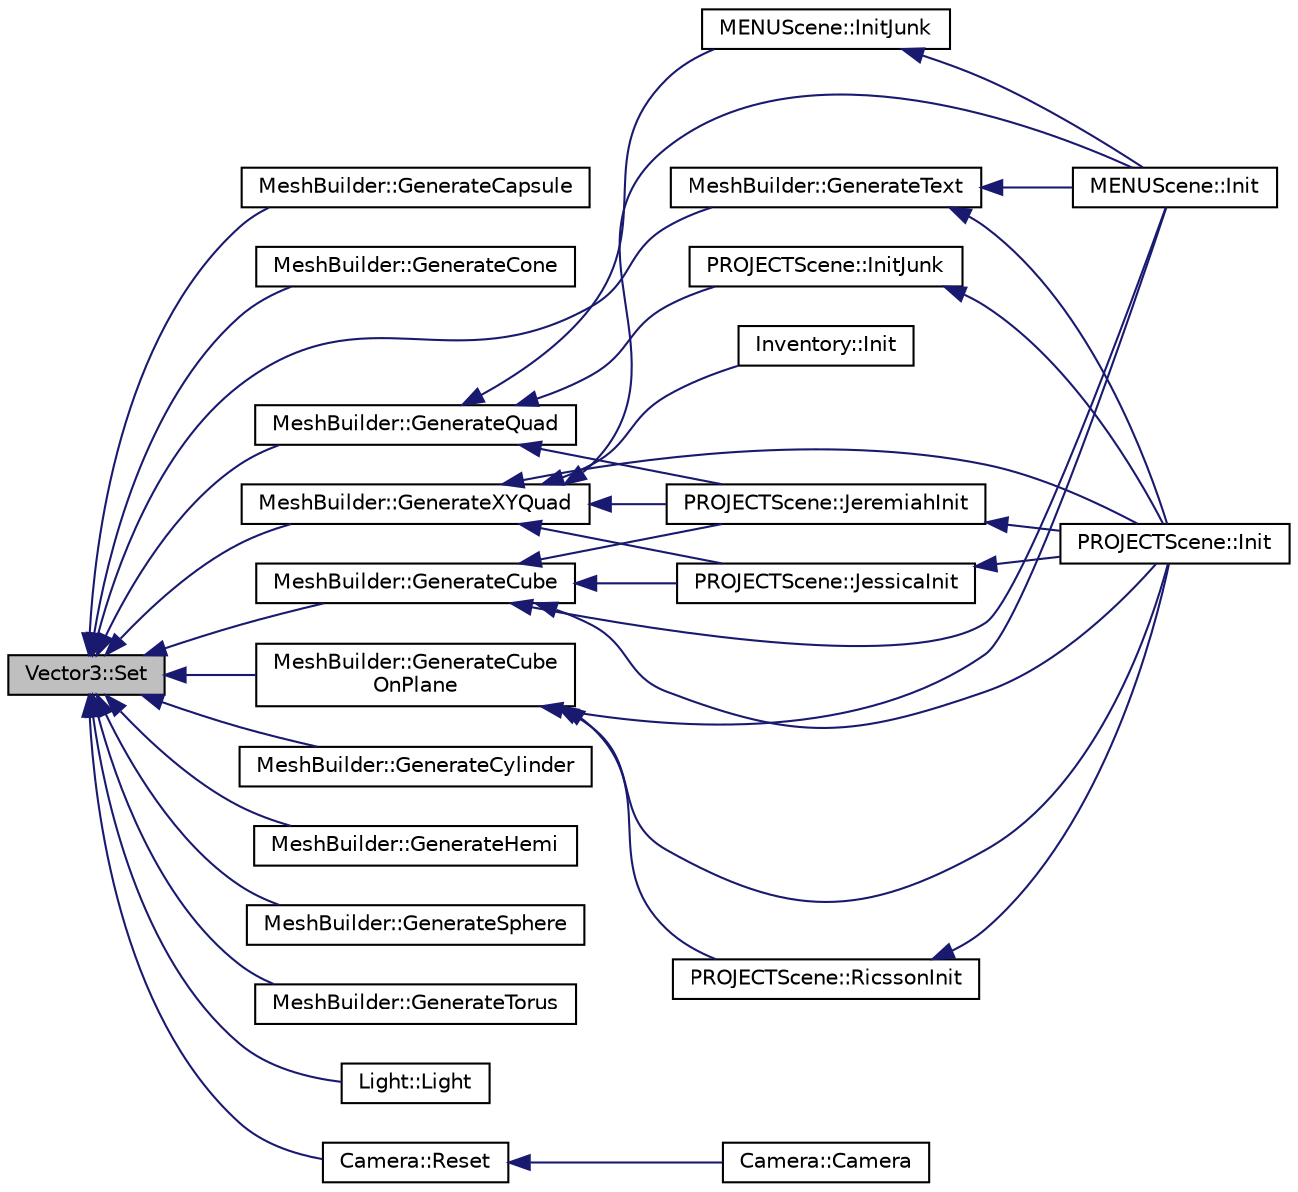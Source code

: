 digraph "Vector3::Set"
{
  bgcolor="transparent";
  edge [fontname="Helvetica",fontsize="10",labelfontname="Helvetica",labelfontsize="10"];
  node [fontname="Helvetica",fontsize="10",shape=record];
  rankdir="LR";
  Node1 [label="Vector3::Set",height=0.2,width=0.4,color="black", fillcolor="grey75", style="filled", fontcolor="black"];
  Node1 -> Node2 [dir="back",color="midnightblue",fontsize="10",style="solid",fontname="Helvetica"];
  Node2 [label="MeshBuilder::GenerateCapsule",height=0.2,width=0.4,color="black",URL="$classMeshBuilder.html#ad1e169f5ff628a5f2a59a239def9c6be",tooltip="Generate the vertices of a capsule (cylinder with hemisphere at top & bottom); Use color for each ver..."];
  Node1 -> Node3 [dir="back",color="midnightblue",fontsize="10",style="solid",fontname="Helvetica"];
  Node3 [label="MeshBuilder::GenerateCone",height=0.2,width=0.4,color="black",URL="$classMeshBuilder.html#a27562f4f20e5e089cc5680c1d20f36ab"];
  Node1 -> Node4 [dir="back",color="midnightblue",fontsize="10",style="solid",fontname="Helvetica"];
  Node4 [label="MeshBuilder::GenerateCube",height=0.2,width=0.4,color="black",URL="$classMeshBuilder.html#a7e35aba5341b1e012cc27598b38ca856",tooltip="Generate the vertices of a cube; Use color for each vertex Then generate the VBO/IBO and store them i..."];
  Node4 -> Node5 [dir="back",color="midnightblue",fontsize="10",style="solid",fontname="Helvetica"];
  Node5 [label="MENUScene::Init",height=0.2,width=0.4,color="black",URL="$classMENUScene.html#aaff86a398e897cfe7c2911e691377c0b"];
  Node4 -> Node6 [dir="back",color="midnightblue",fontsize="10",style="solid",fontname="Helvetica"];
  Node6 [label="PROJECTScene::Init",height=0.2,width=0.4,color="black",URL="$classPROJECTScene.html#abf925c2837510a313b8645b20fbf91d7",tooltip="Initializers. "];
  Node4 -> Node7 [dir="back",color="midnightblue",fontsize="10",style="solid",fontname="Helvetica"];
  Node7 [label="PROJECTScene::JeremiahInit",height=0.2,width=0.4,color="black",URL="$classPROJECTScene.html#aad5e71b6898152054906af5515c3e200",tooltip="Initializers. "];
  Node7 -> Node6 [dir="back",color="midnightblue",fontsize="10",style="solid",fontname="Helvetica"];
  Node4 -> Node8 [dir="back",color="midnightblue",fontsize="10",style="solid",fontname="Helvetica"];
  Node8 [label="PROJECTScene::JessicaInit",height=0.2,width=0.4,color="black",URL="$classPROJECTScene.html#ac6e69ba221c7faf13495dc6d3254baa7",tooltip="Initializers. "];
  Node8 -> Node6 [dir="back",color="midnightblue",fontsize="10",style="solid",fontname="Helvetica"];
  Node1 -> Node9 [dir="back",color="midnightblue",fontsize="10",style="solid",fontname="Helvetica"];
  Node9 [label="MeshBuilder::GenerateCube\lOnPlane",height=0.2,width=0.4,color="black",URL="$classMeshBuilder.html#a2df7fd154b373c18089d1e8b9a6f76cc"];
  Node9 -> Node5 [dir="back",color="midnightblue",fontsize="10",style="solid",fontname="Helvetica"];
  Node9 -> Node6 [dir="back",color="midnightblue",fontsize="10",style="solid",fontname="Helvetica"];
  Node9 -> Node10 [dir="back",color="midnightblue",fontsize="10",style="solid",fontname="Helvetica"];
  Node10 [label="PROJECTScene::RicssonInit",height=0.2,width=0.4,color="black",URL="$classPROJECTScene.html#ab2f2f2e5df135948e5505d9978d46b75",tooltip="Initializers. "];
  Node10 -> Node6 [dir="back",color="midnightblue",fontsize="10",style="solid",fontname="Helvetica"];
  Node1 -> Node11 [dir="back",color="midnightblue",fontsize="10",style="solid",fontname="Helvetica"];
  Node11 [label="MeshBuilder::GenerateCylinder",height=0.2,width=0.4,color="black",URL="$classMeshBuilder.html#a283edcbedde3c75acf96907182a725b8",tooltip="Generate the vertices of a cylinder; Use color for each vertex Then generate the VBO/IBO and store th..."];
  Node1 -> Node12 [dir="back",color="midnightblue",fontsize="10",style="solid",fontname="Helvetica"];
  Node12 [label="MeshBuilder::GenerateHemi",height=0.2,width=0.4,color="black",URL="$classMeshBuilder.html#af27e0bbaa8cfa853111d443a4ba37d5c",tooltip="Generate the vertices of a hemisphere; Use color for each vertex Then generate the VBO/IBO and store ..."];
  Node1 -> Node13 [dir="back",color="midnightblue",fontsize="10",style="solid",fontname="Helvetica"];
  Node13 [label="MeshBuilder::GenerateQuad",height=0.2,width=0.4,color="black",URL="$classMeshBuilder.html#a2ddad55094b75f084de4cb51e5ec37c4",tooltip="Generate the vertices of a quad; Use color for each vertex Then generate the VBO/IBO and store them i..."];
  Node13 -> Node14 [dir="back",color="midnightblue",fontsize="10",style="solid",fontname="Helvetica"];
  Node14 [label="MENUScene::InitJunk",height=0.2,width=0.4,color="black",URL="$classMENUScene.html#a40c1ee14babf89986badf75ec4d4818a",tooltip="Initializers. "];
  Node14 -> Node5 [dir="back",color="midnightblue",fontsize="10",style="solid",fontname="Helvetica"];
  Node13 -> Node15 [dir="back",color="midnightblue",fontsize="10",style="solid",fontname="Helvetica"];
  Node15 [label="PROJECTScene::InitJunk",height=0.2,width=0.4,color="black",URL="$classPROJECTScene.html#a2e2054a1dc7d340a59ac13d2eb5cbed6",tooltip="Initializers. "];
  Node15 -> Node6 [dir="back",color="midnightblue",fontsize="10",style="solid",fontname="Helvetica"];
  Node13 -> Node7 [dir="back",color="midnightblue",fontsize="10",style="solid",fontname="Helvetica"];
  Node1 -> Node16 [dir="back",color="midnightblue",fontsize="10",style="solid",fontname="Helvetica"];
  Node16 [label="MeshBuilder::GenerateSphere",height=0.2,width=0.4,color="black",URL="$classMeshBuilder.html#a10f627b0355a031b42d0337e95d2af56",tooltip="Generate the vertices of a sphere; Use color for each vertex Then generate the VBO/IBO and store them..."];
  Node1 -> Node17 [dir="back",color="midnightblue",fontsize="10",style="solid",fontname="Helvetica"];
  Node17 [label="MeshBuilder::GenerateText",height=0.2,width=0.4,color="black",URL="$classMeshBuilder.html#aac7c87881dbc08f8d41f2068e0f40c76"];
  Node17 -> Node5 [dir="back",color="midnightblue",fontsize="10",style="solid",fontname="Helvetica"];
  Node17 -> Node6 [dir="back",color="midnightblue",fontsize="10",style="solid",fontname="Helvetica"];
  Node1 -> Node18 [dir="back",color="midnightblue",fontsize="10",style="solid",fontname="Helvetica"];
  Node18 [label="MeshBuilder::GenerateTorus",height=0.2,width=0.4,color="black",URL="$classMeshBuilder.html#aa0fd7de9ef15dbc113a3f84b859ebe95"];
  Node1 -> Node19 [dir="back",color="midnightblue",fontsize="10",style="solid",fontname="Helvetica"];
  Node19 [label="MeshBuilder::GenerateXYQuad",height=0.2,width=0.4,color="black",URL="$classMeshBuilder.html#a8e5663b9e284940453900fdf32fa354f"];
  Node19 -> Node5 [dir="back",color="midnightblue",fontsize="10",style="solid",fontname="Helvetica"];
  Node19 -> Node20 [dir="back",color="midnightblue",fontsize="10",style="solid",fontname="Helvetica"];
  Node20 [label="Inventory::Init",height=0.2,width=0.4,color="black",URL="$classInventory.html#a8bc6919564bb2a341c2cd32956b6979a",tooltip="Inventory initialzer. "];
  Node19 -> Node6 [dir="back",color="midnightblue",fontsize="10",style="solid",fontname="Helvetica"];
  Node19 -> Node7 [dir="back",color="midnightblue",fontsize="10",style="solid",fontname="Helvetica"];
  Node19 -> Node8 [dir="back",color="midnightblue",fontsize="10",style="solid",fontname="Helvetica"];
  Node1 -> Node21 [dir="back",color="midnightblue",fontsize="10",style="solid",fontname="Helvetica"];
  Node21 [label="Light::Light",height=0.2,width=0.4,color="black",URL="$structLight.html#aeb5df09a25a32f19fdffa761268ba24f"];
  Node1 -> Node22 [dir="back",color="midnightblue",fontsize="10",style="solid",fontname="Helvetica"];
  Node22 [label="Camera::Reset",height=0.2,width=0.4,color="black",URL="$classCamera.html#aa46f58b32270a571ab56dde4caca46db"];
  Node22 -> Node23 [dir="back",color="midnightblue",fontsize="10",style="solid",fontname="Helvetica"];
  Node23 [label="Camera::Camera",height=0.2,width=0.4,color="black",URL="$classCamera.html#a01f94c3543f56ede7af49dc778f19331"];
}
